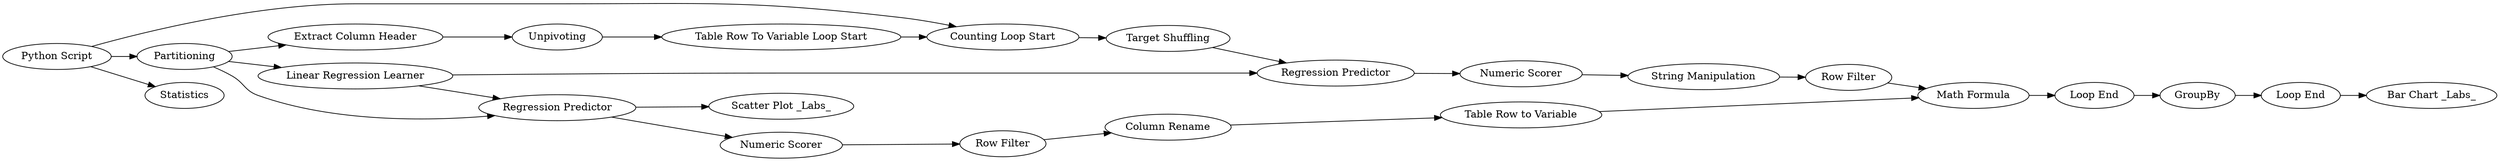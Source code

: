 digraph {
	6 -> 5
	5 -> 8
	20 -> 21
	21 -> 23
	20 -> 30
	8 -> 9
	23 -> 24
	12 -> 14
	19 -> 18
	29 -> 14
	27 -> 28
	5 -> 20
	18 -> 25
	26 -> 27
	17 -> 18
	25 -> 26
	9 -> 16
	6 -> 20
	24 -> 19
	6 -> 10
	29 -> 6
	15 -> 12
	13 -> 8
	14 -> 13
	10 -> 15
	29 -> 2
	16 -> 17
	27 [label="Loop End"]
	9 [label="Numeric Scorer"]
	18 [label="Math Formula"]
	21 [label="Numeric Scorer"]
	26 [label=GroupBy]
	8 [label="Regression Predictor"]
	17 [label="Row Filter"]
	19 [label="Table Row to Variable"]
	24 [label="Column Rename"]
	6 [label=Partitioning]
	15 [label=Unpivoting]
	25 [label="Loop End"]
	12 [label="Table Row To Variable Loop Start"]
	10 [label="Extract Column Header"]
	16 [label="String Manipulation"]
	28 [label="Bar Chart _Labs_"]
	23 [label="Row Filter"]
	14 [label="Counting Loop Start"]
	5 [label="Linear Regression Learner"]
	20 [label="Regression Predictor"]
	13 [label="Target Shuffling"]
	29 [label="Python Script"]
	30 [label="Scatter Plot _Labs_"]
	2 [label=Statistics]
	rankdir=LR
}
